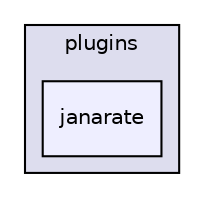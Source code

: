 digraph "src/plugins/janarate" {
  compound=true
  node [ fontsize="10", fontname="Helvetica"];
  edge [ labelfontsize="10", labelfontname="Helvetica"];
  subgraph clusterdir_7020b8b7abcceffa3f9f7a2d24718f16 {
    graph [ bgcolor="#ddddee", pencolor="black", label="plugins" fontname="Helvetica", fontsize="10", URL="dir_7020b8b7abcceffa3f9f7a2d24718f16.html"]
  dir_83f30958db63d4c10e163a113196ce49 [shape=box, label="janarate", style="filled", fillcolor="#eeeeff", pencolor="black", URL="dir_83f30958db63d4c10e163a113196ce49.html"];
  }
}
